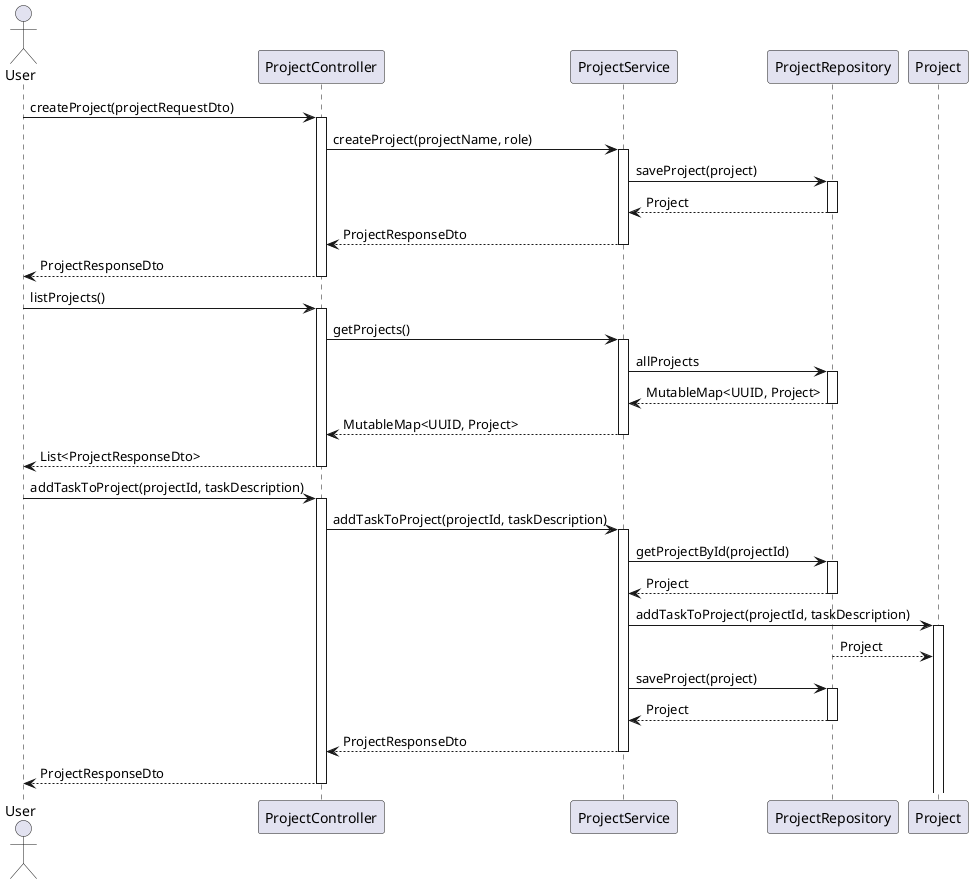 @startuml

actor User
User -> ProjectController: createProject(projectRequestDto)
activate ProjectController
ProjectController -> ProjectService: createProject(projectName, role)
activate ProjectService
ProjectService -> ProjectRepository: saveProject(project)
activate ProjectRepository
ProjectRepository --> ProjectService: Project
deactivate ProjectRepository
ProjectService --> ProjectController: ProjectResponseDto
deactivate ProjectService
ProjectController --> User: ProjectResponseDto
deactivate ProjectController

User -> ProjectController: listProjects()
activate ProjectController
ProjectController -> ProjectService: getProjects()
activate ProjectService
ProjectService -> ProjectRepository: allProjects
activate ProjectRepository
ProjectRepository --> ProjectService: MutableMap<UUID, Project>
deactivate ProjectRepository
ProjectService --> ProjectController: MutableMap<UUID, Project>
deactivate ProjectService
ProjectController --> User: List<ProjectResponseDto>
deactivate ProjectController

User -> ProjectController: addTaskToProject(projectId, taskDescription)
activate ProjectController
ProjectController -> ProjectService: addTaskToProject(projectId, taskDescription)
activate ProjectService
ProjectService -> ProjectRepository: getProjectById(projectId)
activate ProjectRepository
ProjectRepository --> ProjectService: Project
deactivate ProjectRepository
ProjectService -> Project: addTaskToProject(projectId, taskDescription)
activate Project
ProjectRepository --> Project: Project
deactivate ProjectRepository
ProjectService -> ProjectRepository: saveProject(project)
activate ProjectRepository
ProjectRepository --> ProjectService: Project
deactivate ProjectRepository
ProjectService --> ProjectController: ProjectResponseDto
deactivate ProjectService
ProjectController --> User: ProjectResponseDto
deactivate ProjectController

@enduml